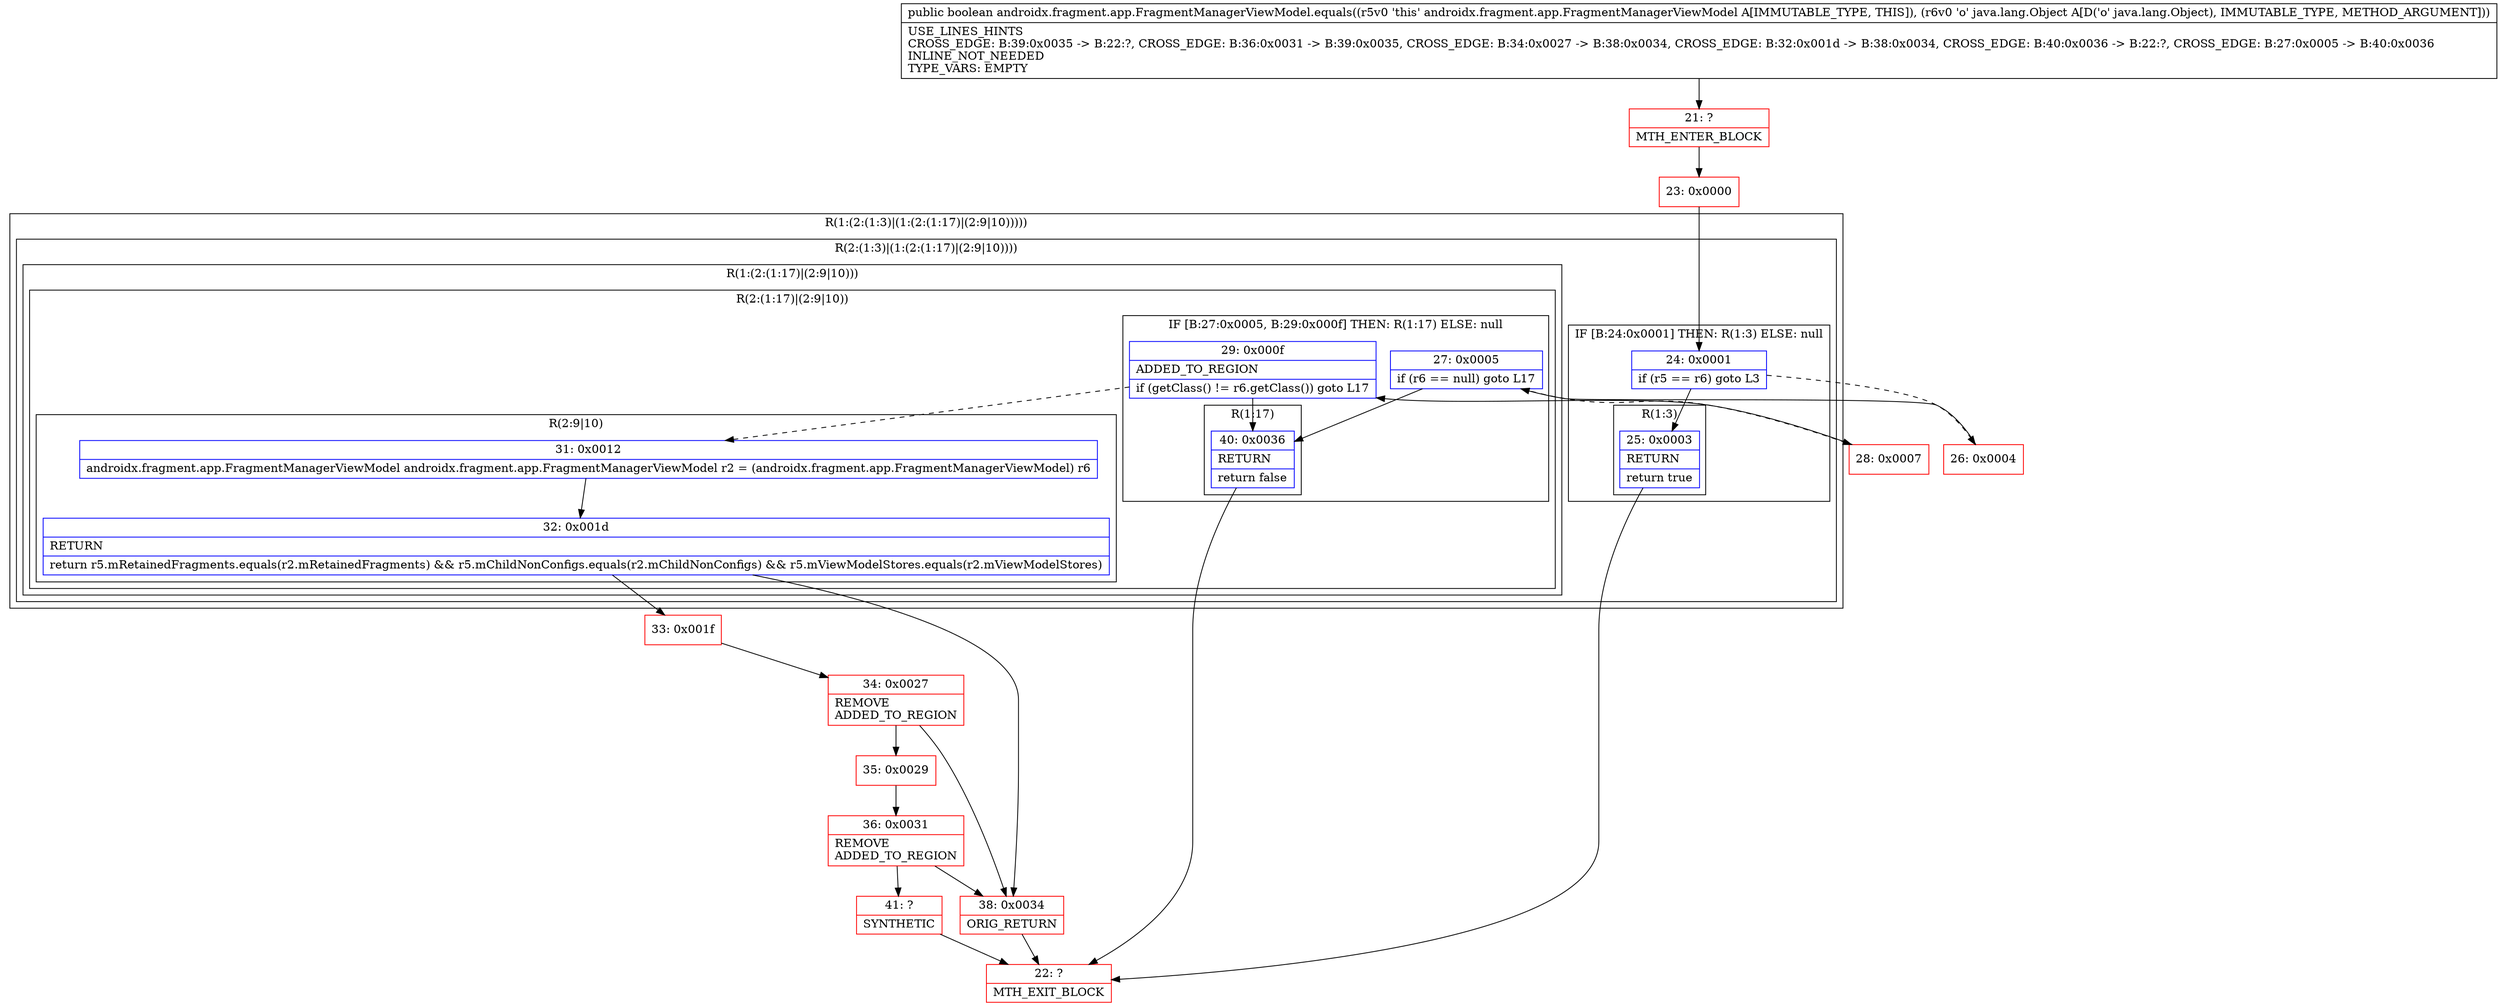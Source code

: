 digraph "CFG forandroidx.fragment.app.FragmentManagerViewModel.equals(Ljava\/lang\/Object;)Z" {
subgraph cluster_Region_1608484109 {
label = "R(1:(2:(1:3)|(1:(2:(1:17)|(2:9|10)))))";
node [shape=record,color=blue];
subgraph cluster_Region_1529992297 {
label = "R(2:(1:3)|(1:(2:(1:17)|(2:9|10))))";
node [shape=record,color=blue];
subgraph cluster_IfRegion_276872951 {
label = "IF [B:24:0x0001] THEN: R(1:3) ELSE: null";
node [shape=record,color=blue];
Node_24 [shape=record,label="{24\:\ 0x0001|if (r5 == r6) goto L3\l}"];
subgraph cluster_Region_254570832 {
label = "R(1:3)";
node [shape=record,color=blue];
Node_25 [shape=record,label="{25\:\ 0x0003|RETURN\l|return true\l}"];
}
}
subgraph cluster_Region_754477653 {
label = "R(1:(2:(1:17)|(2:9|10)))";
node [shape=record,color=blue];
subgraph cluster_Region_2042585407 {
label = "R(2:(1:17)|(2:9|10))";
node [shape=record,color=blue];
subgraph cluster_IfRegion_1818038265 {
label = "IF [B:27:0x0005, B:29:0x000f] THEN: R(1:17) ELSE: null";
node [shape=record,color=blue];
Node_27 [shape=record,label="{27\:\ 0x0005|if (r6 == null) goto L17\l}"];
Node_29 [shape=record,label="{29\:\ 0x000f|ADDED_TO_REGION\l|if (getClass() != r6.getClass()) goto L17\l}"];
subgraph cluster_Region_9917907 {
label = "R(1:17)";
node [shape=record,color=blue];
Node_40 [shape=record,label="{40\:\ 0x0036|RETURN\l|return false\l}"];
}
}
subgraph cluster_Region_277165007 {
label = "R(2:9|10)";
node [shape=record,color=blue];
Node_31 [shape=record,label="{31\:\ 0x0012|androidx.fragment.app.FragmentManagerViewModel androidx.fragment.app.FragmentManagerViewModel r2 = (androidx.fragment.app.FragmentManagerViewModel) r6\l}"];
Node_32 [shape=record,label="{32\:\ 0x001d|RETURN\l|return r5.mRetainedFragments.equals(r2.mRetainedFragments) && r5.mChildNonConfigs.equals(r2.mChildNonConfigs) && r5.mViewModelStores.equals(r2.mViewModelStores)\l}"];
}
}
}
}
}
Node_21 [shape=record,color=red,label="{21\:\ ?|MTH_ENTER_BLOCK\l}"];
Node_23 [shape=record,color=red,label="{23\:\ 0x0000}"];
Node_22 [shape=record,color=red,label="{22\:\ ?|MTH_EXIT_BLOCK\l}"];
Node_26 [shape=record,color=red,label="{26\:\ 0x0004}"];
Node_28 [shape=record,color=red,label="{28\:\ 0x0007}"];
Node_33 [shape=record,color=red,label="{33\:\ 0x001f}"];
Node_34 [shape=record,color=red,label="{34\:\ 0x0027|REMOVE\lADDED_TO_REGION\l}"];
Node_35 [shape=record,color=red,label="{35\:\ 0x0029}"];
Node_36 [shape=record,color=red,label="{36\:\ 0x0031|REMOVE\lADDED_TO_REGION\l}"];
Node_41 [shape=record,color=red,label="{41\:\ ?|SYNTHETIC\l}"];
Node_38 [shape=record,color=red,label="{38\:\ 0x0034|ORIG_RETURN\l}"];
MethodNode[shape=record,label="{public boolean androidx.fragment.app.FragmentManagerViewModel.equals((r5v0 'this' androidx.fragment.app.FragmentManagerViewModel A[IMMUTABLE_TYPE, THIS]), (r6v0 'o' java.lang.Object A[D('o' java.lang.Object), IMMUTABLE_TYPE, METHOD_ARGUMENT]))  | USE_LINES_HINTS\lCROSS_EDGE: B:39:0x0035 \-\> B:22:?, CROSS_EDGE: B:36:0x0031 \-\> B:39:0x0035, CROSS_EDGE: B:34:0x0027 \-\> B:38:0x0034, CROSS_EDGE: B:32:0x001d \-\> B:38:0x0034, CROSS_EDGE: B:40:0x0036 \-\> B:22:?, CROSS_EDGE: B:27:0x0005 \-\> B:40:0x0036\lINLINE_NOT_NEEDED\lTYPE_VARS: EMPTY\l}"];
MethodNode -> Node_21;Node_24 -> Node_25;
Node_24 -> Node_26[style=dashed];
Node_25 -> Node_22;
Node_27 -> Node_28[style=dashed];
Node_27 -> Node_40;
Node_29 -> Node_31[style=dashed];
Node_29 -> Node_40;
Node_40 -> Node_22;
Node_31 -> Node_32;
Node_32 -> Node_33;
Node_32 -> Node_38;
Node_21 -> Node_23;
Node_23 -> Node_24;
Node_26 -> Node_27;
Node_28 -> Node_29;
Node_33 -> Node_34;
Node_34 -> Node_35;
Node_34 -> Node_38;
Node_35 -> Node_36;
Node_36 -> Node_38;
Node_36 -> Node_41;
Node_41 -> Node_22;
Node_38 -> Node_22;
}


